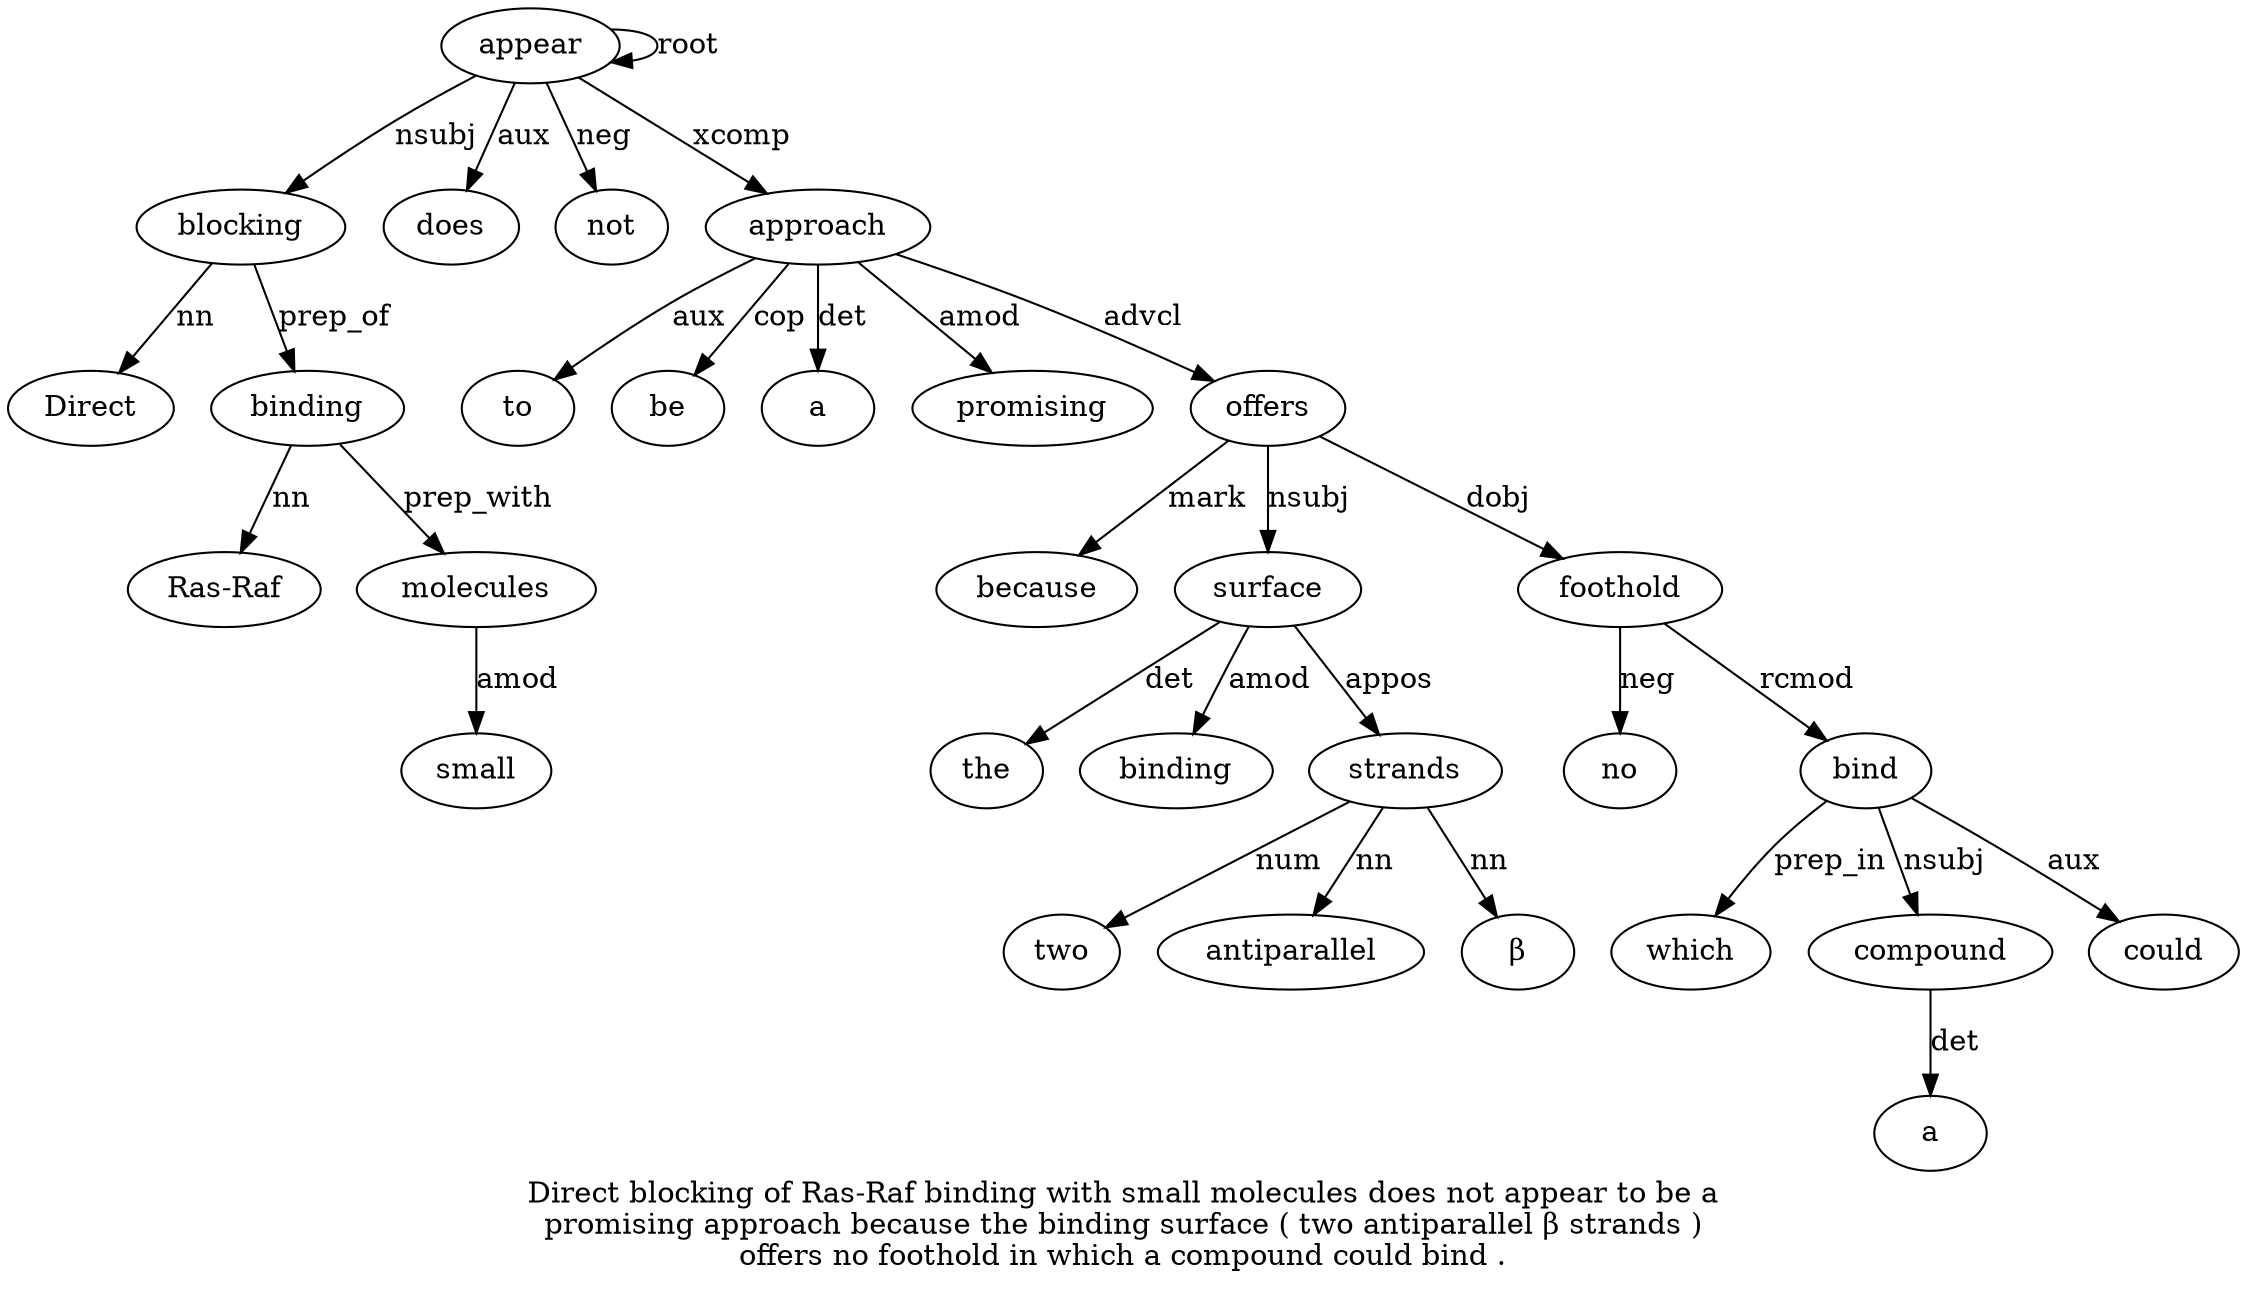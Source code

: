 digraph "Direct blocking of Ras-Raf binding with small molecules does not appear to be a promising approach because the binding surface ( two antiparallel β strands ) offers no foothold in which a compound could bind ." {
label="Direct blocking of Ras-Raf binding with small molecules does not appear to be a
promising approach because the binding surface ( two antiparallel β strands )
offers no foothold in which a compound could bind .";
blocking2 [style=filled, fillcolor=white, label=blocking];
Direct1 [style=filled, fillcolor=white, label=Direct];
blocking2 -> Direct1  [label=nn];
appear11 [style=filled, fillcolor=white, label=appear];
appear11 -> blocking2  [label=nsubj];
binding5 [style=filled, fillcolor=white, label=binding];
"Ras-Raf4" [style=filled, fillcolor=white, label="Ras-Raf"];
binding5 -> "Ras-Raf4"  [label=nn];
blocking2 -> binding5  [label=prep_of];
molecules8 [style=filled, fillcolor=white, label=molecules];
small7 [style=filled, fillcolor=white, label=small];
molecules8 -> small7  [label=amod];
binding5 -> molecules8  [label=prep_with];
does9 [style=filled, fillcolor=white, label=does];
appear11 -> does9  [label=aux];
not10 [style=filled, fillcolor=white, label=not];
appear11 -> not10  [label=neg];
appear11 -> appear11  [label=root];
approach16 [style=filled, fillcolor=white, label=approach];
to12 [style=filled, fillcolor=white, label=to];
approach16 -> to12  [label=aux];
be13 [style=filled, fillcolor=white, label=be];
approach16 -> be13  [label=cop];
a14 [style=filled, fillcolor=white, label=a];
approach16 -> a14  [label=det];
promising15 [style=filled, fillcolor=white, label=promising];
approach16 -> promising15  [label=amod];
appear11 -> approach16  [label=xcomp];
offers27 [style=filled, fillcolor=white, label=offers];
because17 [style=filled, fillcolor=white, label=because];
offers27 -> because17  [label=mark];
surface20 [style=filled, fillcolor=white, label=surface];
the18 [style=filled, fillcolor=white, label=the];
surface20 -> the18  [label=det];
binding19 [style=filled, fillcolor=white, label=binding];
surface20 -> binding19  [label=amod];
offers27 -> surface20  [label=nsubj];
strands25 [style=filled, fillcolor=white, label=strands];
two22 [style=filled, fillcolor=white, label=two];
strands25 -> two22  [label=num];
antiparallel23 [style=filled, fillcolor=white, label=antiparallel];
strands25 -> antiparallel23  [label=nn];
"β24" [style=filled, fillcolor=white, label="β"];
strands25 -> "β24"  [label=nn];
surface20 -> strands25  [label=appos];
approach16 -> offers27  [label=advcl];
foothold29 [style=filled, fillcolor=white, label=foothold];
no28 [style=filled, fillcolor=white, label=no];
foothold29 -> no28  [label=neg];
offers27 -> foothold29  [label=dobj];
bind35 [style=filled, fillcolor=white, label=bind];
which31 [style=filled, fillcolor=white, label=which];
bind35 -> which31  [label=prep_in];
compound33 [style=filled, fillcolor=white, label=compound];
a32 [style=filled, fillcolor=white, label=a];
compound33 -> a32  [label=det];
bind35 -> compound33  [label=nsubj];
could34 [style=filled, fillcolor=white, label=could];
bind35 -> could34  [label=aux];
foothold29 -> bind35  [label=rcmod];
}
